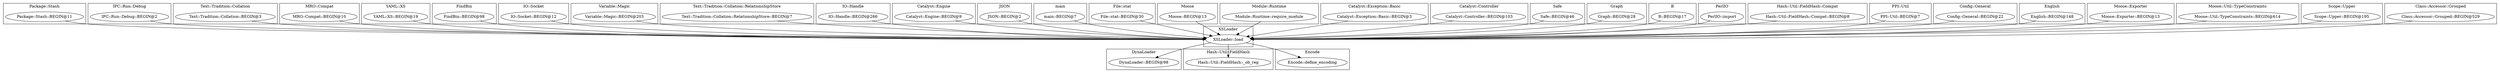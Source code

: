 digraph {
graph [overlap=false]
subgraph cluster_Package_Stash {
	label="Package::Stash";
	"Package::Stash::BEGIN@11";
}
subgraph cluster_IPC_Run_Debug {
	label="IPC::Run::Debug";
	"IPC::Run::Debug::BEGIN@2";
}
subgraph cluster_Text_Tradition_Collation {
	label="Text::Tradition::Collation";
	"Text::Tradition::Collation::BEGIN@3";
}
subgraph cluster_MRO_Compat {
	label="MRO::Compat";
	"MRO::Compat::BEGIN@10";
}
subgraph cluster_DynaLoader {
	label="DynaLoader";
	"DynaLoader::BEGIN@98";
}
subgraph cluster_YAML_XS {
	label="YAML::XS";
	"YAML::XS::BEGIN@19";
}
subgraph cluster_FindBin {
	label="FindBin";
	"FindBin::BEGIN@98";
}
subgraph cluster_IO_Socket {
	label="IO::Socket";
	"IO::Socket::BEGIN@12";
}
subgraph cluster_Variable_Magic {
	label="Variable::Magic";
	"Variable::Magic::BEGIN@203";
}
subgraph cluster_Text_Tradition_Collation_RelationshipStore {
	label="Text::Tradition::Collation::RelationshipStore";
	"Text::Tradition::Collation::RelationshipStore::BEGIN@7";
}
subgraph cluster_XSLoader {
	label="XSLoader";
	"XSLoader::load";
}
subgraph cluster_IO_Handle {
	label="IO::Handle";
	"IO::Handle::BEGIN@266";
}
subgraph cluster_Catalyst_Engine {
	label="Catalyst::Engine";
	"Catalyst::Engine::BEGIN@9";
}
subgraph cluster_JSON {
	label="JSON";
	"JSON::BEGIN@2";
}
subgraph cluster_main {
	label="main";
	"main::BEGIN@7";
}
subgraph cluster_File_stat {
	label="File::stat";
	"File::stat::BEGIN@30";
}
subgraph cluster_Moose {
	label="Moose";
	"Moose::BEGIN@13";
}
subgraph cluster_Module_Runtime {
	label="Module::Runtime";
	"Module::Runtime::require_module";
}
subgraph cluster_Catalyst_Exception_Basic {
	label="Catalyst::Exception::Basic";
	"Catalyst::Exception::Basic::BEGIN@3";
}
subgraph cluster_Catalyst_Controller {
	label="Catalyst::Controller";
	"Catalyst::Controller::BEGIN@103";
}
subgraph cluster_Safe {
	label="Safe";
	"Safe::BEGIN@46";
}
subgraph cluster_Hash_Util_FieldHash {
	label="Hash::Util::FieldHash";
	"Hash::Util::FieldHash::_ob_reg";
}
subgraph cluster_Graph {
	label="Graph";
	"Graph::BEGIN@28";
}
subgraph cluster_B {
	label="B";
	"B::BEGIN@17";
}
subgraph cluster_PerlIO {
	label="PerlIO";
	"PerlIO::import";
}
subgraph cluster_Hash_Util_FieldHash_Compat {
	label="Hash::Util::FieldHash::Compat";
	"Hash::Util::FieldHash::Compat::BEGIN@8";
}
subgraph cluster_PPI_Util {
	label="PPI::Util";
	"PPI::Util::BEGIN@7";
}
subgraph cluster_Encode {
	label="Encode";
	"Encode::define_encoding";
}
subgraph cluster_Config_General {
	label="Config::General";
	"Config::General::BEGIN@22";
}
subgraph cluster_English {
	label="English";
	"English::BEGIN@148";
}
subgraph cluster_Moose_Exporter {
	label="Moose::Exporter";
	"Moose::Exporter::BEGIN@13";
}
subgraph cluster_Moose_Util_TypeConstraints {
	label="Moose::Util::TypeConstraints";
	"Moose::Util::TypeConstraints::BEGIN@614";
}
subgraph cluster_Scope_Upper {
	label="Scope::Upper";
	"Scope::Upper::BEGIN@195";
}
subgraph cluster_Class_Accessor_Grouped {
	label="Class::Accessor::Grouped";
	"Class::Accessor::Grouped::BEGIN@529";
}
"IO::Socket::BEGIN@12" -> "XSLoader::load";
"Config::General::BEGIN@22" -> "XSLoader::load";
"PPI::Util::BEGIN@7" -> "XSLoader::load";
"FindBin::BEGIN@98" -> "XSLoader::load";
"Moose::Util::TypeConstraints::BEGIN@614" -> "XSLoader::load";
"B::BEGIN@17" -> "XSLoader::load";
"Module::Runtime::require_module" -> "XSLoader::load";
"YAML::XS::BEGIN@19" -> "XSLoader::load";
"File::stat::BEGIN@30" -> "XSLoader::load";
"Hash::Util::FieldHash::Compat::BEGIN@8" -> "XSLoader::load";
"Catalyst::Engine::BEGIN@9" -> "XSLoader::load";
"Scope::Upper::BEGIN@195" -> "XSLoader::load";
"PerlIO::import" -> "XSLoader::load";
"Package::Stash::BEGIN@11" -> "XSLoader::load";
"Graph::BEGIN@28" -> "XSLoader::load";
"English::BEGIN@148" -> "XSLoader::load";
"Safe::BEGIN@46" -> "XSLoader::load";
"Text::Tradition::Collation::BEGIN@3" -> "XSLoader::load";
"main::BEGIN@7" -> "XSLoader::load";
"IO::Handle::BEGIN@266" -> "XSLoader::load";
"Class::Accessor::Grouped::BEGIN@529" -> "XSLoader::load";
"Catalyst::Controller::BEGIN@103" -> "XSLoader::load";
"IPC::Run::Debug::BEGIN@2" -> "XSLoader::load";
"Catalyst::Exception::Basic::BEGIN@3" -> "XSLoader::load";
"MRO::Compat::BEGIN@10" -> "XSLoader::load";
"Variable::Magic::BEGIN@203" -> "XSLoader::load";
"Text::Tradition::Collation::RelationshipStore::BEGIN@7" -> "XSLoader::load";
"Moose::BEGIN@13" -> "XSLoader::load";
"Moose::Exporter::BEGIN@13" -> "XSLoader::load";
"JSON::BEGIN@2" -> "XSLoader::load";
"XSLoader::load" -> "DynaLoader::BEGIN@98";
"XSLoader::load" -> "Hash::Util::FieldHash::_ob_reg";
"XSLoader::load" -> "Encode::define_encoding";
}

